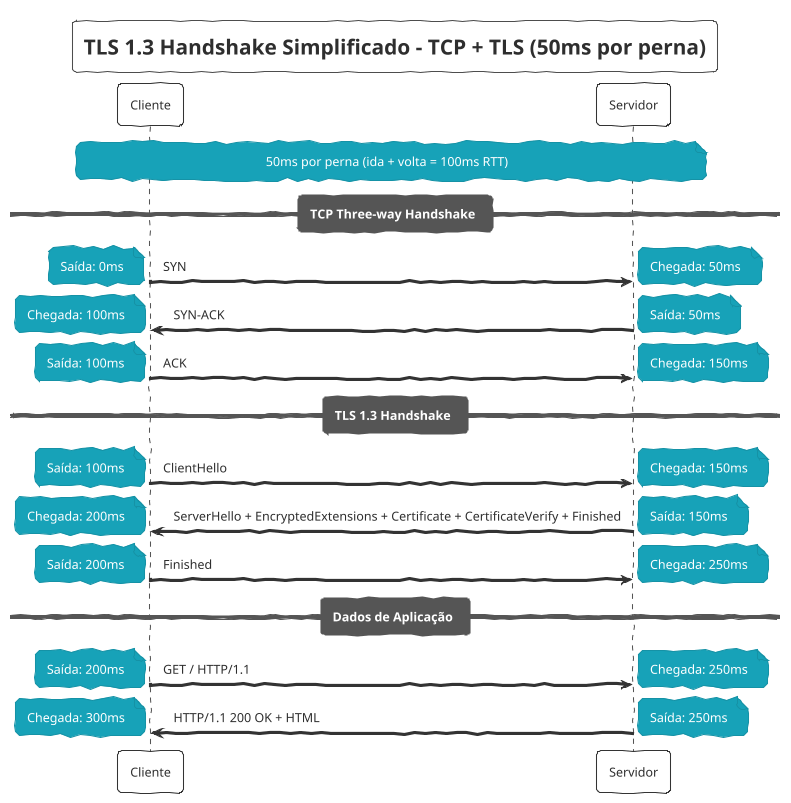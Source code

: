 @startuml
!theme sketchy-outline
title TLS 1.3 Handshake Simplificado - TCP + TLS (50ms por perna)

participant "Cliente" as C
participant "Servidor" as S

note over C, S : 50ms por perna (ida + volta = 100ms RTT)

== TCP Three-way Handshake ==
C -> S : SYN
note left : Saída: 0ms
note right : Chegada: 50ms

S -> C : SYN-ACK
note right : Saída: 50ms
note left : Chegada: 100ms

C -> S : ACK
note left : Saída: 100ms
note right : Chegada: 150ms

== TLS 1.3 Handshake ==
C -> S : ClientHello
note left : Saída: 100ms
note right : Chegada: 150ms

S -> C : ServerHello + EncryptedExtensions + Certificate + CertificateVerify + Finished
note right : Saída: 150ms
note left : Chegada: 200ms

C -> S : Finished
note left : Saída: 200ms
note right : Chegada: 250ms

== Dados de Aplicação ==
C -> S : GET / HTTP/1.1
note left : Saída: 200ms
note right : Chegada: 250ms

S -> C : HTTP/1.1 200 OK + HTML
note right : Saída: 250ms
note left : Chegada: 300ms

@enduml 